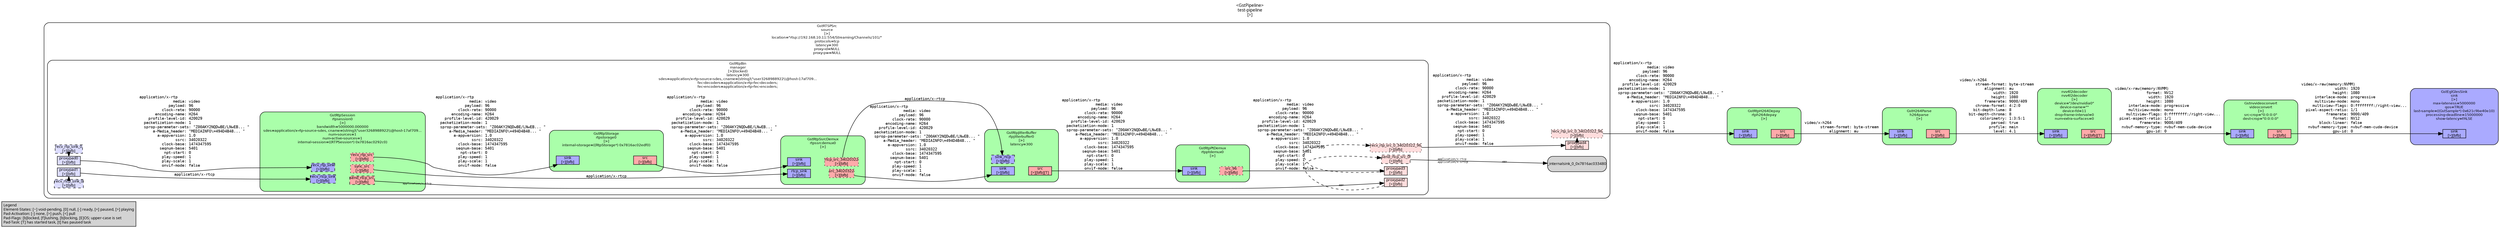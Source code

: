 digraph pipeline {
  rankdir=LR;
  fontname="sans";
  fontsize="10";
  labelloc=t;
  nodesep=.1;
  ranksep=.2;
  label="<GstPipeline>\ntest-pipeline\n[>]";
  node [style="filled,rounded", shape=box, fontsize="9", fontname="sans", margin="0.0,0.0"];
  edge [labelfontsize="6", fontsize="9", fontname="monospace"];
  
  legend [
    pos="0,0!",
    margin="0.05,0.05",
    style="filled",
    label="Legend\lElement-States: [~] void-pending, [0] null, [-] ready, [=] paused, [>] playing\lPad-Activation: [-] none, [>] push, [<] pull\lPad-Flags: [b]locked, [f]lushing, [b]locking, [E]OS; upper-case is set\lPad-Task: [T] has started task, [t] has paused task\l",
  ];
  subgraph cluster_sink_0x621c9bd5fd50 {
    fontname="Bitstream Vera Sans";
    fontsize="8";
    style="filled,rounded";
    color=black;
    label="GstEglGlesSink\nsink\n[>]\nmax-lateness=5000000\nqos=TRUE\nlast-sample=((GstSample*) 0x621c9be40e10)\nprocessing-deadline=15000000\nshow-latency=FALSE";
    subgraph cluster_sink_0x621c9bd5fd50_sink {
      label="";
      style="invis";
      sink_0x621c9bd5fd50_sink_0x621c9bd602c0 [color=black, fillcolor="#aaaaff", label="sink\n[>][bfb]", height="0.2", style="filled,solid"];
    }

    fillcolor="#aaaaff";
  }

  subgraph cluster_videoconvert_0x621c9bd54cb0 {
    fontname="Bitstream Vera Sans";
    fontsize="8";
    style="filled,rounded";
    color=black;
    label="Gstnvvideoconvert\nvideoconvert\n[>]\nsrc-crop=\"0:0:0:0\"\ndest-crop=\"0:0:0:0\"";
    subgraph cluster_videoconvert_0x621c9bd54cb0_sink {
      label="";
      style="invis";
      videoconvert_0x621c9bd54cb0_sink_0x621c9bd551d0 [color=black, fillcolor="#aaaaff", label="sink\n[>][bfb]", height="0.2", style="filled,solid"];
    }

    subgraph cluster_videoconvert_0x621c9bd54cb0_src {
      label="";
      style="invis";
      videoconvert_0x621c9bd54cb0_src_0x621c9bd554d0 [color=black, fillcolor="#ffaaaa", label="src\n[>][bfb]", height="0.2", style="filled,solid"];
    }

    videoconvert_0x621c9bd54cb0_sink_0x621c9bd551d0 -> videoconvert_0x621c9bd54cb0_src_0x621c9bd554d0 [style="invis"];
    fillcolor="#aaffaa";
  }

  videoconvert_0x621c9bd54cb0_src_0x621c9bd554d0 -> sink_0x621c9bd5fd50_sink_0x621c9bd602c0 [label="video/x-raw(memory:NVMM)\l               width: 1920\l              height: 1080\l      interlace-mode: progressive\l      multiview-mode: mono\l     multiview-flags: 0:ffffffff:/right-view...\l  pixel-aspect-ratio: 1/1\l           framerate: 9000/409\l              format: NV12\l        block-linear: false\l   nvbuf-memory-type: nvbuf-mem-cuda-device\l              gpu-id: 0\l"]
  subgraph cluster_nvv4l2decoder_0x621c9bd49f30 {
    fontname="Bitstream Vera Sans";
    fontsize="8";
    style="filled,rounded";
    color=black;
    label="nvv4l2decoder\nnvv4l2decoder\n[>]\ndevice=\"/dev/nvidia0\"\ndevice-name=\"\"\ndevice-fd=11\ndrop-frame-interval=0\nnum-extra-surfaces=0";
    subgraph cluster_nvv4l2decoder_0x621c9bd49f30_sink {
      label="";
      style="invis";
      nvv4l2decoder_0x621c9bd49f30_sink_0x621c9bd4a320 [color=black, fillcolor="#aaaaff", label="sink\n[>][bfb]", height="0.2", style="filled,solid"];
    }

    subgraph cluster_nvv4l2decoder_0x621c9bd49f30_src {
      label="";
      style="invis";
      nvv4l2decoder_0x621c9bd49f30_src_0x621c9bd4a640 [color=black, fillcolor="#ffaaaa", label="src\n[>][bfb][T]", height="0.2", style="filled,solid"];
    }

    nvv4l2decoder_0x621c9bd49f30_sink_0x621c9bd4a320 -> nvv4l2decoder_0x621c9bd49f30_src_0x621c9bd4a640 [style="invis"];
    fillcolor="#aaffaa";
  }

  nvv4l2decoder_0x621c9bd49f30_src_0x621c9bd4a640 -> videoconvert_0x621c9bd54cb0_sink_0x621c9bd551d0 [label="video/x-raw(memory:NVMM)\l              format: NV12\l               width: 1920\l              height: 1080\l      interlace-mode: progressive\l      multiview-mode: mono\l     multiview-flags: 0:ffffffff:/right-view...\l  pixel-aspect-ratio: 1/1\l           framerate: 9000/409\l   nvbuf-memory-type: nvbuf-mem-cuda-device\l              gpu-id: 0\l"]
  subgraph cluster_h264parse_0x621c9bc727b0 {
    fontname="Bitstream Vera Sans";
    fontsize="8";
    style="filled,rounded";
    color=black;
    label="GstH264Parse\nh264parse\n[>]";
    subgraph cluster_h264parse_0x621c9bc727b0_sink {
      label="";
      style="invis";
      h264parse_0x621c9bc727b0_sink_0x621c9bc73640 [color=black, fillcolor="#aaaaff", label="sink\n[>][bfb]", height="0.2", style="filled,solid"];
    }

    subgraph cluster_h264parse_0x621c9bc727b0_src {
      label="";
      style="invis";
      h264parse_0x621c9bc727b0_src_0x621c9bc73980 [color=black, fillcolor="#ffaaaa", label="src\n[>][bfb]", height="0.2", style="filled,solid"];
    }

    h264parse_0x621c9bc727b0_sink_0x621c9bc73640 -> h264parse_0x621c9bc727b0_src_0x621c9bc73980 [style="invis"];
    fillcolor="#aaffaa";
  }

  h264parse_0x621c9bc727b0_src_0x621c9bc73980 -> nvv4l2decoder_0x621c9bd49f30_sink_0x621c9bd4a320 [label="video/x-h264\l       stream-format: byte-stream\l           alignment: au\l               width: 1920\l              height: 1080\l           framerate: 9000/409\l       chroma-format: 4:2:0\l      bit-depth-luma: 8\l    bit-depth-chroma: 8\l         colorimetry: 1:3:5:1\l              parsed: true\l             profile: main\l               level: 4.1\l"]
  subgraph cluster_rtph264depay_0x621c9bc6c4f0 {
    fontname="Bitstream Vera Sans";
    fontsize="8";
    style="filled,rounded";
    color=black;
    label="GstRtpH264Depay\nrtph264depay\n[>]";
    subgraph cluster_rtph264depay_0x621c9bc6c4f0_sink {
      label="";
      style="invis";
      rtph264depay_0x621c9bc6c4f0_sink_0x621c9bc6c820 [color=black, fillcolor="#aaaaff", label="sink\n[>][bfb]", height="0.2", style="filled,solid"];
    }

    subgraph cluster_rtph264depay_0x621c9bc6c4f0_src {
      label="";
      style="invis";
      rtph264depay_0x621c9bc6c4f0_src_0x621c9bc6cb40 [color=black, fillcolor="#ffaaaa", label="src\n[>][bfb]", height="0.2", style="filled,solid"];
    }

    rtph264depay_0x621c9bc6c4f0_sink_0x621c9bc6c820 -> rtph264depay_0x621c9bc6c4f0_src_0x621c9bc6cb40 [style="invis"];
    fillcolor="#aaffaa";
  }

  rtph264depay_0x621c9bc6c4f0_src_0x621c9bc6cb40 -> h264parse_0x621c9bc727b0_sink_0x621c9bc73640 [label="video/x-h264\l       stream-format: byte-stream\l           alignment: au\l"]
  subgraph cluster_source_0x621c9bc5b2a0 {
    fontname="Bitstream Vera Sans";
    fontsize="8";
    style="filled,rounded";
    color=black;
    label="GstRTSPSrc\nsource\n[>]\nlocation=\"rtsp://192.168.10.11:554/Streaming/Channels/101/\"\nprotocols=tcp\nlatency=300\nproxy-id=NULL\nproxy-pw=NULL";
    subgraph cluster_source_0x621c9bc5b2a0_src {
      label="";
      style="invis";
      _proxypad4_0x7816940030b0 [color=black, fillcolor="#ffdddd", label="proxypad4\n[>][bfb]", height="0.2", style="filled,solid"];
    _proxypad4_0x7816940030b0 -> source_0x621c9bc5b2a0_recv_rtp_src_0_34020322_96_0x781694002ca0 [style=dashed, minlen=0]
      source_0x621c9bc5b2a0_recv_rtp_src_0_34020322_96_0x781694002ca0 [color=black, fillcolor="#ffdddd", label="recv_rtp_src_0_34020322_96\n[>][bfb]", height="0.2", style="filled,dotted"];
    }

    fillcolor="#ffffff";
    subgraph cluster_manager_0x7816ac023190 {
      fontname="Bitstream Vera Sans";
      fontsize="8";
      style="filled,rounded";
      color=black;
      label="GstRtpBin\nmanager\n[>](locked)\nlatency=300\nsdes=application/x-rtp-source-sdes, cname=(string)\\\"user3268988922\\\\@host-17af709…\nfec-decoders=application/x-rtp-fec-decoders;\nfec-encoders=application/x-rtp-fec-encoders;";
      subgraph cluster_manager_0x7816ac023190_sink {
        label="";
        style="invis";
        _proxypad0_0x7816ac030e20 [color=black, fillcolor="#ddddff", label="proxypad0\n[>][bfb]", height="0.2", style="filled,solid"];
      manager_0x7816ac023190_recv_rtp_sink_0_0x7816ac030b50 -> _proxypad0_0x7816ac030e20 [style=dashed, minlen=0]
        manager_0x7816ac023190_recv_rtp_sink_0_0x7816ac030b50 [color=black, fillcolor="#ddddff", label="recv_rtp_sink_0\n[>][bfb]", height="0.2", style="filled,dashed"];
        _proxypad1_0x7816ac0323a0 [color=black, fillcolor="#ddddff", label="proxypad1\n[>][bfb]", height="0.2", style="filled,solid"];
      manager_0x7816ac023190_recv_rtcp_sink_0_0x7816ac031fc0 -> _proxypad1_0x7816ac0323a0 [style=dashed, minlen=0]
        manager_0x7816ac023190_recv_rtcp_sink_0_0x7816ac031fc0 [color=black, fillcolor="#ddddff", label="recv_rtcp_sink_0\n[>][bfb]", height="0.2", style="filled,dashed"];
      }

      subgraph cluster_manager_0x7816ac023190_src {
        label="";
        style="invis";
        _proxypad2_0x7816ac034130 [color=black, fillcolor="#ffdddd", label="proxypad2\n[>][bfb]", height="0.2", style="filled,solid"];
      _proxypad2_0x7816ac034130 -> manager_0x7816ac023190_send_rtcp_src_0_0x7816ac033d50 [style=dashed, minlen=0]
        manager_0x7816ac023190_send_rtcp_src_0_0x7816ac033d50 [color=black, fillcolor="#ffdddd", label="send_rtcp_src_0\n[>][bfb]", height="0.2", style="filled,dashed"];
        _proxypad3_0x781694002170 [color=black, fillcolor="#ffdddd", label="proxypad3\n[>][bfb]", height="0.2", style="filled,solid"];
      _proxypad3_0x781694002170 -> manager_0x7816ac023190_recv_rtp_src_0_34020322_96_0x781694001cf0 [style=dashed, minlen=0]
        manager_0x7816ac023190_recv_rtp_src_0_34020322_96_0x781694001cf0 [color=black, fillcolor="#ffdddd", label="recv_rtp_src_0_34020322_96\n[>][bfb]", height="0.2", style="filled,dotted"];
      }

      manager_0x7816ac023190_recv_rtp_sink_0_0x7816ac030b50 -> manager_0x7816ac023190_send_rtcp_src_0_0x7816ac033d50 [style="invis"];
      fillcolor="#ffffff";
      subgraph cluster_rtpptdemux0_0x7816ac03c970 {
        fontname="Bitstream Vera Sans";
        fontsize="8";
        style="filled,rounded";
        color=black;
        label="GstRtpPtDemux\nrtpptdemux0\n[>]";
        subgraph cluster_rtpptdemux0_0x7816ac03c970_sink {
          label="";
          style="invis";
          rtpptdemux0_0x7816ac03c970_sink_0x7816ac03cb40 [color=black, fillcolor="#aaaaff", label="sink\n[>][bfb]", height="0.2", style="filled,solid"];
        }

        subgraph cluster_rtpptdemux0_0x7816ac03c970_src {
          label="";
          style="invis";
          rtpptdemux0_0x7816ac03c970_src_96_0x7816940016b0 [color=black, fillcolor="#ffaaaa", label="src_96\n[>][bfb]", height="0.2", style="filled,dotted"];
        }

        rtpptdemux0_0x7816ac03c970_sink_0x7816ac03cb40 -> rtpptdemux0_0x7816ac03c970_src_96_0x7816940016b0 [style="invis"];
        fillcolor="#aaffaa";
      }

      rtpptdemux0_0x7816ac03c970_src_96_0x7816940016b0 -> _proxypad3_0x781694002170 [label="application/x-rtp\l               media: video\l             payload: 96\l          clock-rate: 90000\l       encoding-name: H264\l    profile-level-id: 420029\l  packetization-mode: 1\l  sprop-parameter-sets: \"Z00AKY2NQDwBE/LNwEB... \"\l      a-Media_header: \"MEDIAINFO\\=494D4B48... \"\l        a-appversion: 1.0\l                ssrc: 34020322\l          clock-base: 1474347595\l         seqnum-base: 5401\l           npt-start: 0\l          play-speed: 1\l          play-scale: 1\l          onvif-mode: false\l"]
      subgraph cluster_rtpjitterbuffer0_0x7816ac038f30 {
        fontname="Bitstream Vera Sans";
        fontsize="8";
        style="filled,rounded";
        color=black;
        label="GstRtpJitterBuffer\nrtpjitterbuffer0\n[>]\nlatency=300";
        subgraph cluster_rtpjitterbuffer0_0x7816ac038f30_sink {
          label="";
          style="invis";
          rtpjitterbuffer0_0x7816ac038f30_sink_0x7816ac03adf0 [color=black, fillcolor="#aaaaff", label="sink\n[>][bfb]", height="0.2", style="filled,solid"];
          rtpjitterbuffer0_0x7816ac038f30_sink_rtcp_0x7816ac03da20 [color=black, fillcolor="#aaaaff", label="sink_rtcp\n[>][bfb]", height="0.2", style="filled,dashed"];
        }

        subgraph cluster_rtpjitterbuffer0_0x7816ac038f30_src {
          label="";
          style="invis";
          rtpjitterbuffer0_0x7816ac038f30_src_0x7816ac03a930 [color=black, fillcolor="#ffaaaa", label="src\n[>][bfb][T]", height="0.2", style="filled,solid"];
        }

        rtpjitterbuffer0_0x7816ac038f30_sink_0x7816ac03adf0 -> rtpjitterbuffer0_0x7816ac038f30_src_0x7816ac03a930 [style="invis"];
        fillcolor="#aaffaa";
      }

      rtpjitterbuffer0_0x7816ac038f30_src_0x7816ac03a930 -> rtpptdemux0_0x7816ac03c970_sink_0x7816ac03cb40 [label="application/x-rtp\l               media: video\l             payload: 96\l          clock-rate: 90000\l       encoding-name: H264\l    profile-level-id: 420029\l  packetization-mode: 1\l  sprop-parameter-sets: \"Z00AKY2NQDwBE/LNwEB... \"\l      a-Media_header: \"MEDIAINFO\\=494D4B48... \"\l        a-appversion: 1.0\l                ssrc: 34020322\l          clock-base: 1474347595\l         seqnum-base: 5401\l           npt-start: 0\l          play-speed: 1\l          play-scale: 1\l          onvif-mode: false\l"]
      subgraph cluster_rtpstorage0_0x7816ac02e2d0 {
        fontname="Bitstream Vera Sans";
        fontsize="8";
        style="filled,rounded";
        color=black;
        label="GstRtpStorage\nrtpstorage0\n[>]\ninternal-storage=((RtpStorage*) 0x7816ac02edf0)";
        subgraph cluster_rtpstorage0_0x7816ac02e2d0_sink {
          label="";
          style="invis";
          rtpstorage0_0x7816ac02e2d0_sink_0x7816ac02ea00 [color=black, fillcolor="#aaaaff", label="sink\n[>][bfb]", height="0.2", style="filled,solid"];
        }

        subgraph cluster_rtpstorage0_0x7816ac02e2d0_src {
          label="";
          style="invis";
          rtpstorage0_0x7816ac02e2d0_src_0x7816ac02e650 [color=black, fillcolor="#ffaaaa", label="src\n[>][bfb]", height="0.2", style="filled,solid"];
        }

        rtpstorage0_0x7816ac02e2d0_sink_0x7816ac02ea00 -> rtpstorage0_0x7816ac02e2d0_src_0x7816ac02e650 [style="invis"];
        fillcolor="#aaffaa";
      }

      rtpstorage0_0x7816ac02e2d0_src_0x7816ac02e650 -> rtpssrcdemux0_0x7816ac02cf30_sink_0x7816ac02d130 [label="application/x-rtp\l               media: video\l             payload: 96\l          clock-rate: 90000\l       encoding-name: H264\l    profile-level-id: 420029\l  packetization-mode: 1\l  sprop-parameter-sets: \"Z00AKY2NQDwBE/LNwEB... \"\l      a-Media_header: \"MEDIAINFO\\=494D4B48... \"\l        a-appversion: 1.0\l                ssrc: 34020322\l          clock-base: 1474347595\l         seqnum-base: 5401\l           npt-start: 0\l          play-speed: 1\l          play-scale: 1\l          onvif-mode: false\l"]
      subgraph cluster_rtpssrcdemux0_0x7816ac02cf30 {
        fontname="Bitstream Vera Sans";
        fontsize="8";
        style="filled,rounded";
        color=black;
        label="GstRtpSsrcDemux\nrtpssrcdemux0\n[>]";
        subgraph cluster_rtpssrcdemux0_0x7816ac02cf30_sink {
          label="";
          style="invis";
          rtpssrcdemux0_0x7816ac02cf30_sink_0x7816ac02d130 [color=black, fillcolor="#aaaaff", label="sink\n[>][bfb]", height="0.2", style="filled,solid"];
          rtpssrcdemux0_0x7816ac02cf30_rtcp_sink_0x7816ac02d4b0 [color=black, fillcolor="#aaaaff", label="rtcp_sink\n[>][bfb]", height="0.2", style="filled,solid"];
        }

        subgraph cluster_rtpssrcdemux0_0x7816ac02cf30_src {
          label="";
          style="invis";
          rtpssrcdemux0_0x7816ac02cf30_src_34020322_0x7816ac036790 [color=black, fillcolor="#ffaaaa", label="src_34020322\n[>][bfb]", height="0.2", style="filled,dotted"];
          rtpssrcdemux0_0x7816ac02cf30_rtcp_src_34020322_0x7816ac036a80 [color=black, fillcolor="#ffaaaa", label="rtcp_src_34020322\n[>][bfb]", height="0.2", style="filled,dotted"];
        }

        rtpssrcdemux0_0x7816ac02cf30_sink_0x7816ac02d130 -> rtpssrcdemux0_0x7816ac02cf30_src_34020322_0x7816ac036790 [style="invis"];
        fillcolor="#aaffaa";
      }

      rtpssrcdemux0_0x7816ac02cf30_src_34020322_0x7816ac036790 -> rtpjitterbuffer0_0x7816ac038f30_sink_0x7816ac03adf0 [label="application/x-rtp\l               media: video\l             payload: 96\l          clock-rate: 90000\l       encoding-name: H264\l    profile-level-id: 420029\l  packetization-mode: 1\l  sprop-parameter-sets: \"Z00AKY2NQDwBE/LNwEB... \"\l      a-Media_header: \"MEDIAINFO\\=494D4B48... \"\l        a-appversion: 1.0\l                ssrc: 34020322\l          clock-base: 1474347595\l         seqnum-base: 5401\l           npt-start: 0\l          play-speed: 1\l          play-scale: 1\l          onvif-mode: false\l"]
      rtpssrcdemux0_0x7816ac02cf30_rtcp_src_34020322_0x7816ac036a80 -> rtpjitterbuffer0_0x7816ac038f30_sink_rtcp_0x7816ac03da20 [label="application/x-rtcp\l"]
      subgraph cluster_rtpsession0_0x7816ac026e90 {
        fontname="Bitstream Vera Sans";
        fontsize="8";
        style="filled,rounded";
        color=black;
        label="GstRtpSession\nrtpsession0\n[>]\nbandwidth=5000000.000000\nsdes=application/x-rtp-source-sdes, cname=(string)\\\"user3268988922\\\\@host-17af709…\nnum-sources=1\nnum-active-sources=1\ninternal-session=((RTPSession*) 0x7816ac0292c0)";
        subgraph cluster_rtpsession0_0x7816ac026e90_sink {
          label="";
          style="invis";
          rtpsession0_0x7816ac026e90_recv_rtp_sink_0x7816ac030480 [color=black, fillcolor="#aaaaff", label="recv_rtp_sink\n[>][bfb]", height="0.2", style="filled,dashed"];
          rtpsession0_0x7816ac026e90_recv_rtcp_sink_0x7816ac031720 [color=black, fillcolor="#aaaaff", label="recv_rtcp_sink\n[>][bfb]", height="0.2", style="filled,dashed"];
        }

        subgraph cluster_rtpsession0_0x7816ac026e90_src {
          label="";
          style="invis";
          rtpsession0_0x7816ac026e90_recv_rtp_src_0x7816ac0306d0 [color=black, fillcolor="#ffaaaa", label="recv_rtp_src\n[>][bfb]", height="0.2", style="filled,dotted"];
          rtpsession0_0x7816ac026e90_sync_src_0x7816ac031bf0 [color=black, fillcolor="#ffaaaa", label="sync_src\n[>][bfb]", height="0.2", style="filled,dotted"];
          rtpsession0_0x7816ac026e90_send_rtcp_src_0x7816ac033980 [color=black, fillcolor="#ffaaaa", label="send_rtcp_src\n[>][bfb]", height="0.2", style="filled,dashed"];
        }

        rtpsession0_0x7816ac026e90_recv_rtp_sink_0x7816ac030480 -> rtpsession0_0x7816ac026e90_recv_rtp_src_0x7816ac0306d0 [style="invis"];
        fillcolor="#aaffaa";
      }

      _proxypad0_0x7816ac030e20 -> rtpsession0_0x7816ac026e90_recv_rtp_sink_0x7816ac030480 [label="application/x-rtp\l               media: video\l             payload: 96\l          clock-rate: 90000\l       encoding-name: H264\l    profile-level-id: 420029\l  packetization-mode: 1\l  sprop-parameter-sets: \"Z00AKY2NQDwBE/LNwEB... \"\l      a-Media_header: \"MEDIAINFO\\=494D4B48... \"\l        a-appversion: 1.0\l                ssrc: 34020322\l          clock-base: 1474347595\l         seqnum-base: 5401\l           npt-start: 0\l          play-speed: 1\l          play-scale: 1\l          onvif-mode: false\l"]
      rtpsession0_0x7816ac026e90_recv_rtp_src_0x7816ac0306d0 -> rtpstorage0_0x7816ac02e2d0_sink_0x7816ac02ea00 [label="application/x-rtp\l               media: video\l             payload: 96\l          clock-rate: 90000\l       encoding-name: H264\l    profile-level-id: 420029\l  packetization-mode: 1\l  sprop-parameter-sets: \"Z00AKY2NQDwBE/LNwEB... \"\l      a-Media_header: \"MEDIAINFO\\=494D4B48... \"\l        a-appversion: 1.0\l                ssrc: 34020322\l          clock-base: 1474347595\l         seqnum-base: 5401\l           npt-start: 0\l          play-speed: 1\l          play-scale: 1\l          onvif-mode: false\l"]
      _proxypad1_0x7816ac0323a0 -> rtpsession0_0x7816ac026e90_recv_rtcp_sink_0x7816ac031720 [label="application/x-rtcp\l"]
      rtpsession0_0x7816ac026e90_sync_src_0x7816ac031bf0 -> rtpssrcdemux0_0x7816ac02cf30_rtcp_sink_0x7816ac02d4b0 [label="application/x-rtcp\l"]
      rtpsession0_0x7816ac026e90_send_rtcp_src_0x7816ac033980 -> _proxypad2_0x7816ac034130 [labeldistance="10", labelangle="0", label="                                                  ", taillabel="application/x-rtcp\l", headlabel="ANY"]
    }

    manager_0x7816ac023190_send_rtcp_src_0_0x7816ac033d50 -> _internalsink_0_0x7816ac033480 [labeldistance="10", labelangle="0", label="                                                  ", taillabel="application/x-rtcp\lapplication/x-srtcp\l", headlabel="ANY"]
    manager_0x7816ac023190_recv_rtp_src_0_34020322_96_0x781694001cf0 -> _proxypad4_0x7816940030b0 [label="application/x-rtp\l               media: video\l             payload: 96\l          clock-rate: 90000\l       encoding-name: H264\l    profile-level-id: 420029\l  packetization-mode: 1\l  sprop-parameter-sets: \"Z00AKY2NQDwBE/LNwEB... \"\l      a-Media_header: \"MEDIAINFO\\=494D4B48... \"\l        a-appversion: 1.0\l                ssrc: 34020322\l          clock-base: 1474347595\l         seqnum-base: 5401\l           npt-start: 0\l          play-speed: 1\l          play-scale: 1\l          onvif-mode: false\l"]
  }

  source_0x621c9bc5b2a0_recv_rtp_src_0_34020322_96_0x781694002ca0 -> rtph264depay_0x621c9bc6c4f0_sink_0x621c9bc6c820 [label="application/x-rtp\l               media: video\l             payload: 96\l          clock-rate: 90000\l       encoding-name: H264\l    profile-level-id: 420029\l  packetization-mode: 1\l  sprop-parameter-sets: \"Z00AKY2NQDwBE/LNwEB... \"\l      a-Media_header: \"MEDIAINFO\\=494D4B48... \"\l        a-appversion: 1.0\l                ssrc: 34020322\l          clock-base: 1474347595\l         seqnum-base: 5401\l           npt-start: 0\l          play-speed: 1\l          play-scale: 1\l          onvif-mode: false\l"]
}
